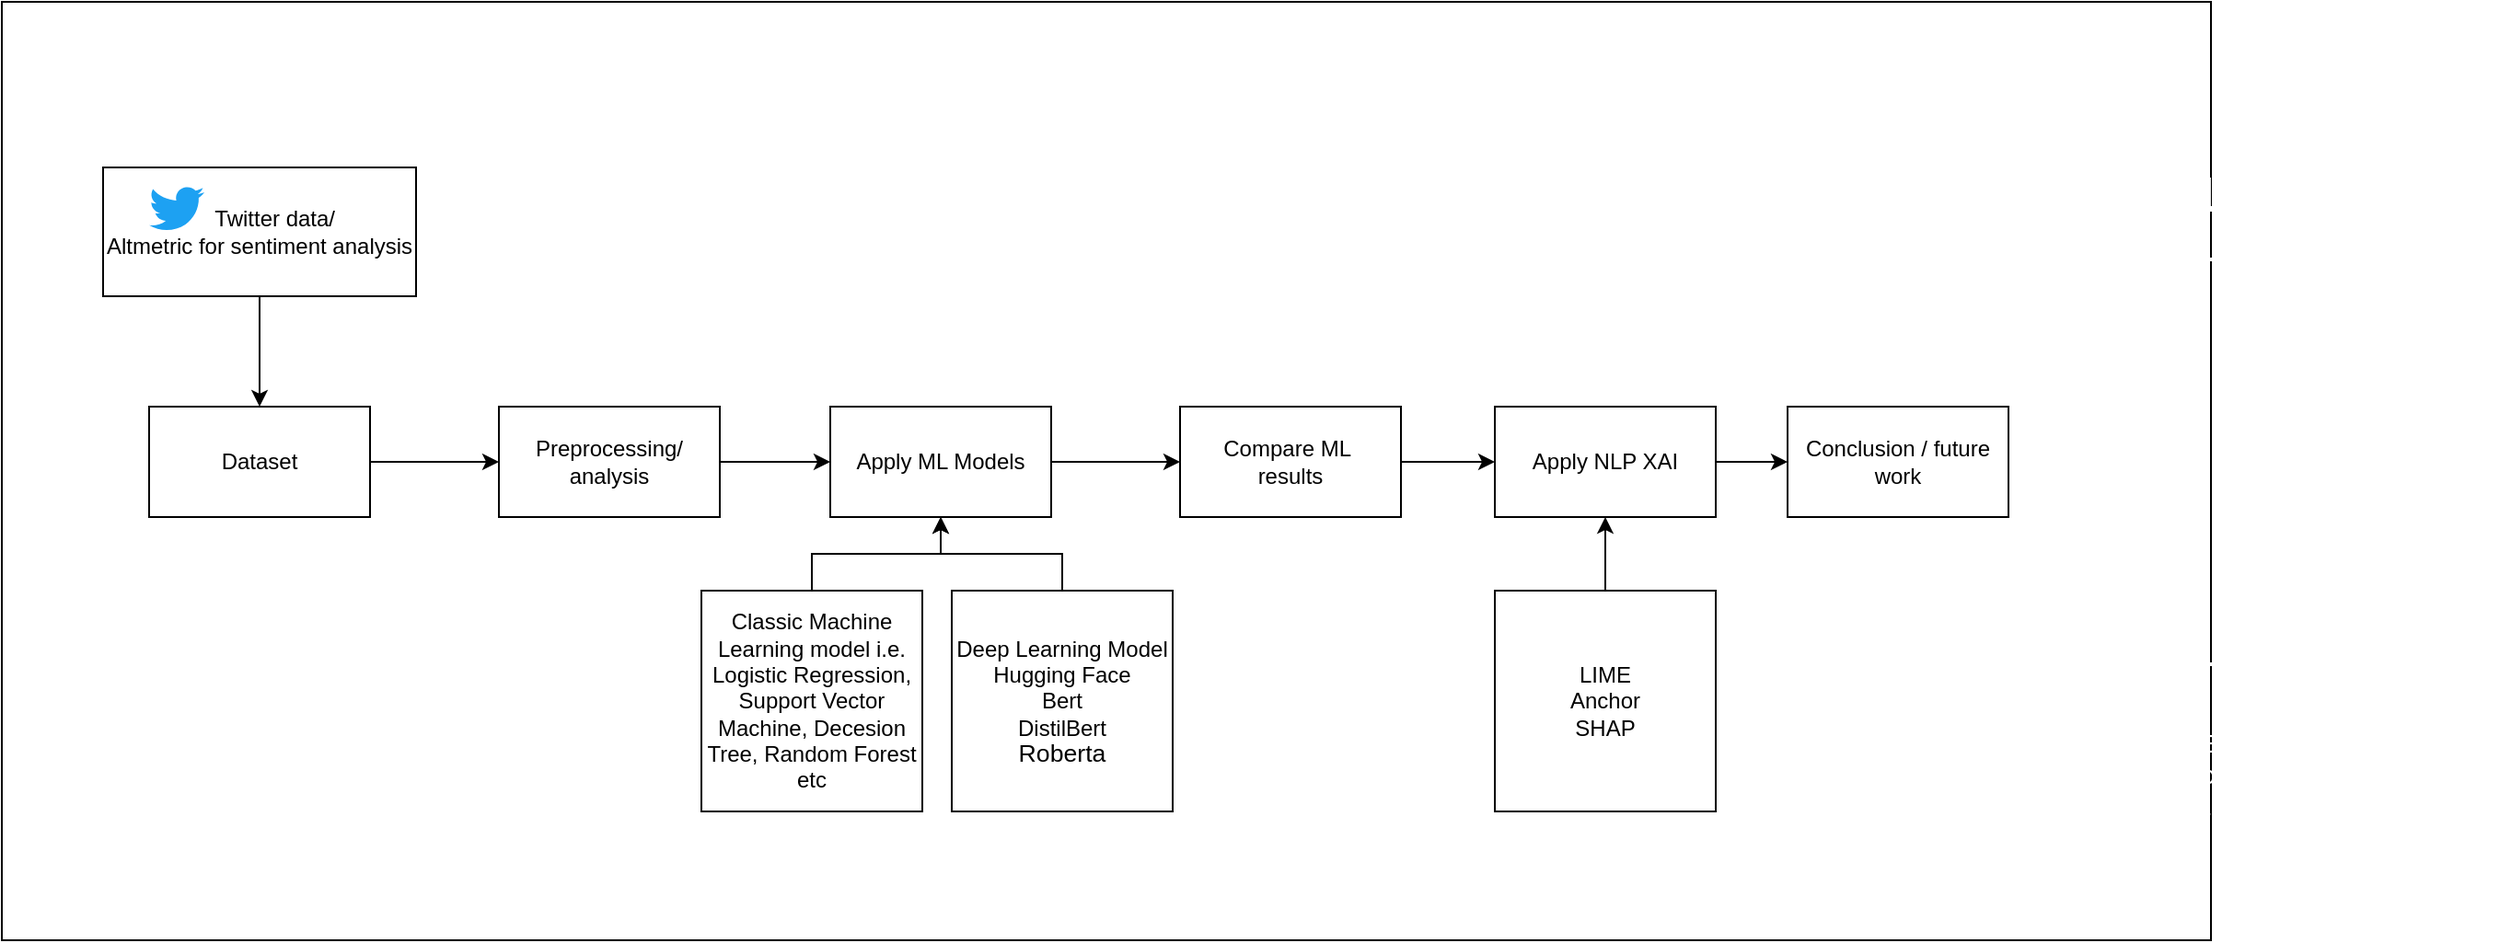 <mxfile version="20.6.0" type="device"><diagram name="Page-1" id="12e1b939-464a-85fe-373e-61e167be1490"><mxGraphModel dx="1422" dy="754" grid="1" gridSize="10" guides="1" tooltips="1" connect="1" arrows="1" fold="1" page="1" pageScale="1.5" pageWidth="1169" pageHeight="826" background="none" math="0" shadow="0"><root><mxCell id="0"/><mxCell id="1" parent="0"/><mxCell id="u27wdyilttWHDybLiHOK-3" value="" style="rounded=0;whiteSpace=wrap;html=1;" vertex="1" parent="1"><mxGeometry x="80" y="350" width="1200" height="510" as="geometry"/></mxCell><mxCell id="60da8b9f42644d3a-3" value="ATTRACT" style="text;html=1;strokeColor=none;fillColor=none;align=center;verticalAlign=middle;whiteSpace=wrap;rounded=0;shadow=0;fontSize=27;fontColor=#FFFFFF;fontStyle=1" parent="1" vertex="1"><mxGeometry x="316" y="425" width="280" height="60" as="geometry"/></mxCell><mxCell id="60da8b9f42644d3a-4" value="Blog&lt;div&gt;Keywords&lt;/div&gt;&lt;div&gt;Social Media&lt;/div&gt;" style="text;html=1;strokeColor=none;fillColor=none;align=center;verticalAlign=middle;whiteSpace=wrap;rounded=0;shadow=0;fontSize=14;fontColor=#FFFFFF;" parent="1" vertex="1"><mxGeometry x="316" y="725" width="280" height="90" as="geometry"/></mxCell><mxCell id="60da8b9f42644d3a-6" value="" style="line;strokeWidth=2;html=1;rounded=0;shadow=0;fontSize=27;align=center;fillColor=none;strokeColor=#FFFFFF;" parent="1" vertex="1"><mxGeometry x="336" y="485" width="240" height="10" as="geometry"/></mxCell><mxCell id="60da8b9f42644d3a-7" value="" style="line;strokeWidth=2;html=1;rounded=0;shadow=0;fontSize=27;align=center;fillColor=none;strokeColor=#FFFFFF;" parent="1" vertex="1"><mxGeometry x="336" y="705" width="240" height="10" as="geometry"/></mxCell><mxCell id="60da8b9f42644d3a-18" value="CONVERT" style="text;html=1;strokeColor=none;fillColor=none;align=center;verticalAlign=middle;whiteSpace=wrap;rounded=0;shadow=0;fontSize=27;fontColor=#FFFFFF;fontStyle=1" parent="1" vertex="1"><mxGeometry x="596" y="425" width="280" height="60" as="geometry"/></mxCell><mxCell id="60da8b9f42644d3a-19" value="LIME" style="text;html=1;strokeColor=none;fillColor=none;align=center;verticalAlign=middle;whiteSpace=wrap;rounded=0;shadow=0;fontSize=14;fontColor=#FFFFFF;" parent="1" vertex="1"><mxGeometry x="720" y="660" width="120" height="90" as="geometry"/></mxCell><mxCell id="60da8b9f42644d3a-20" value="" style="line;strokeWidth=2;html=1;rounded=0;shadow=0;fontSize=27;align=center;fillColor=none;strokeColor=#FFFFFF;" parent="1" vertex="1"><mxGeometry x="616" y="485" width="240" height="10" as="geometry"/></mxCell><mxCell id="60da8b9f42644d3a-21" value="" style="line;strokeWidth=2;html=1;rounded=0;shadow=0;fontSize=27;align=center;fillColor=none;strokeColor=#FFFFFF;" parent="1" vertex="1"><mxGeometry x="616" y="705" width="240" height="10" as="geometry"/></mxCell><mxCell id="60da8b9f42644d3a-25" value="CLOSE" style="text;html=1;strokeColor=none;fillColor=none;align=center;verticalAlign=middle;whiteSpace=wrap;rounded=0;shadow=0;fontSize=27;fontColor=#FFFFFF;fontStyle=1" parent="1" vertex="1"><mxGeometry x="876" y="425" width="280" height="60" as="geometry"/></mxCell><mxCell id="60da8b9f42644d3a-26" value="Email&lt;div&gt;Signals&lt;/div&gt;&lt;div&gt;Workflows&lt;/div&gt;" style="text;html=1;strokeColor=none;fillColor=none;align=center;verticalAlign=middle;whiteSpace=wrap;rounded=0;shadow=0;fontSize=14;fontColor=#FFFFFF;" parent="1" vertex="1"><mxGeometry x="876" y="725" width="280" height="90" as="geometry"/></mxCell><mxCell id="60da8b9f42644d3a-27" value="" style="line;strokeWidth=2;html=1;rounded=0;shadow=0;fontSize=27;align=center;fillColor=none;strokeColor=#FFFFFF;" parent="1" vertex="1"><mxGeometry x="896" y="485" width="240" height="10" as="geometry"/></mxCell><mxCell id="60da8b9f42644d3a-28" value="" style="line;strokeWidth=2;html=1;rounded=0;shadow=0;fontSize=27;align=center;fillColor=none;strokeColor=#FFFFFF;" parent="1" vertex="1"><mxGeometry x="896" y="705" width="240" height="10" as="geometry"/></mxCell><mxCell id="60da8b9f42644d3a-32" value="DELIGHT" style="text;html=1;strokeColor=none;fillColor=none;align=center;verticalAlign=middle;whiteSpace=wrap;rounded=0;shadow=0;fontSize=27;fontColor=#FFFFFF;fontStyle=1" parent="1" vertex="1"><mxGeometry x="1156" y="425" width="280" height="60" as="geometry"/></mxCell><mxCell id="60da8b9f42644d3a-33" value="Events&lt;div&gt;Social Inbox&lt;/div&gt;&lt;div&gt;Smart Content&lt;/div&gt;" style="text;html=1;strokeColor=none;fillColor=none;align=center;verticalAlign=middle;whiteSpace=wrap;rounded=0;shadow=0;fontSize=14;fontColor=#FFFFFF;" parent="1" vertex="1"><mxGeometry x="1156" y="725" width="280" height="90" as="geometry"/></mxCell><mxCell id="60da8b9f42644d3a-34" value="" style="line;strokeWidth=2;html=1;rounded=0;shadow=0;fontSize=27;align=center;fillColor=none;strokeColor=#FFFFFF;" parent="1" vertex="1"><mxGeometry x="1176" y="485" width="240" height="10" as="geometry"/></mxCell><mxCell id="60da8b9f42644d3a-35" value="" style="line;strokeWidth=2;html=1;rounded=0;shadow=0;fontSize=27;align=center;fillColor=none;strokeColor=#FFFFFF;" parent="1" vertex="1"><mxGeometry x="1176" y="705" width="240" height="10" as="geometry"/></mxCell><mxCell id="R2GoUxkFExaCp2HPV4_3-5" style="edgeStyle=orthogonalEdgeStyle;rounded=0;orthogonalLoop=1;jettySize=auto;html=1;entryX=0;entryY=0.5;entryDx=0;entryDy=0;" parent="1" source="R2GoUxkFExaCp2HPV4_3-1" target="R2GoUxkFExaCp2HPV4_3-2" edge="1"><mxGeometry relative="1" as="geometry"/></mxCell><mxCell id="R2GoUxkFExaCp2HPV4_3-1" value="Dataset" style="rounded=0;whiteSpace=wrap;html=1;" parent="1" vertex="1"><mxGeometry x="160" y="570" width="120" height="60" as="geometry"/></mxCell><mxCell id="R2GoUxkFExaCp2HPV4_3-6" style="edgeStyle=orthogonalEdgeStyle;rounded=0;orthogonalLoop=1;jettySize=auto;html=1;entryX=0;entryY=0.5;entryDx=0;entryDy=0;" parent="1" source="R2GoUxkFExaCp2HPV4_3-2" target="R2GoUxkFExaCp2HPV4_3-3" edge="1"><mxGeometry relative="1" as="geometry"/></mxCell><mxCell id="R2GoUxkFExaCp2HPV4_3-2" value="Preprocessing/&lt;br&gt;analysis" style="rounded=0;whiteSpace=wrap;html=1;" parent="1" vertex="1"><mxGeometry x="350" y="570" width="120" height="60" as="geometry"/></mxCell><mxCell id="R2GoUxkFExaCp2HPV4_3-7" style="edgeStyle=orthogonalEdgeStyle;rounded=0;orthogonalLoop=1;jettySize=auto;html=1;entryX=0;entryY=0.5;entryDx=0;entryDy=0;" parent="1" source="R2GoUxkFExaCp2HPV4_3-3" target="R2GoUxkFExaCp2HPV4_3-4" edge="1"><mxGeometry relative="1" as="geometry"/></mxCell><mxCell id="R2GoUxkFExaCp2HPV4_3-3" value="Apply ML Models" style="rounded=0;whiteSpace=wrap;html=1;" parent="1" vertex="1"><mxGeometry x="530" y="570" width="120" height="60" as="geometry"/></mxCell><mxCell id="R2GoUxkFExaCp2HPV4_3-9" style="edgeStyle=orthogonalEdgeStyle;rounded=0;orthogonalLoop=1;jettySize=auto;html=1;exitX=1;exitY=0.5;exitDx=0;exitDy=0;entryX=0;entryY=0.5;entryDx=0;entryDy=0;" parent="1" source="R2GoUxkFExaCp2HPV4_3-4" target="R2GoUxkFExaCp2HPV4_3-8" edge="1"><mxGeometry relative="1" as="geometry"/></mxCell><mxCell id="R2GoUxkFExaCp2HPV4_3-4" value="Compare ML&amp;nbsp;&lt;br&gt;results" style="rounded=0;whiteSpace=wrap;html=1;" parent="1" vertex="1"><mxGeometry x="720" y="570" width="120" height="60" as="geometry"/></mxCell><mxCell id="R2GoUxkFExaCp2HPV4_3-23" style="edgeStyle=orthogonalEdgeStyle;rounded=0;orthogonalLoop=1;jettySize=auto;html=1;exitX=1;exitY=0.5;exitDx=0;exitDy=0;entryX=0;entryY=0.5;entryDx=0;entryDy=0;" parent="1" source="R2GoUxkFExaCp2HPV4_3-8" target="R2GoUxkFExaCp2HPV4_3-22" edge="1"><mxGeometry relative="1" as="geometry"/></mxCell><mxCell id="R2GoUxkFExaCp2HPV4_3-8" value="Apply NLP XAI" style="rounded=0;whiteSpace=wrap;html=1;" parent="1" vertex="1"><mxGeometry x="891" y="570" width="120" height="60" as="geometry"/></mxCell><mxCell id="R2GoUxkFExaCp2HPV4_3-25" style="edgeStyle=orthogonalEdgeStyle;rounded=0;orthogonalLoop=1;jettySize=auto;html=1;entryX=0.5;entryY=0;entryDx=0;entryDy=0;" parent="1" source="R2GoUxkFExaCp2HPV4_3-10" target="R2GoUxkFExaCp2HPV4_3-1" edge="1"><mxGeometry relative="1" as="geometry"/></mxCell><mxCell id="R2GoUxkFExaCp2HPV4_3-10" value="&amp;nbsp; &amp;nbsp; &amp;nbsp;Twitter data/&lt;br&gt;Altmetric for sentiment analysis" style="rounded=0;whiteSpace=wrap;html=1;" parent="1" vertex="1"><mxGeometry x="135" y="440" width="170" height="70" as="geometry"/></mxCell><mxCell id="R2GoUxkFExaCp2HPV4_3-12" value="" style="dashed=0;outlineConnect=0;html=1;align=center;labelPosition=center;verticalLabelPosition=bottom;verticalAlign=top;shape=mxgraph.weblogos.twitter;fillColor=#1DA1F2;strokeColor=none" parent="1" vertex="1"><mxGeometry x="160" y="450" width="30" height="25" as="geometry"/></mxCell><mxCell id="R2GoUxkFExaCp2HPV4_3-17" style="edgeStyle=orthogonalEdgeStyle;rounded=0;orthogonalLoop=1;jettySize=auto;html=1;entryX=0.5;entryY=1;entryDx=0;entryDy=0;" parent="1" source="R2GoUxkFExaCp2HPV4_3-13" target="R2GoUxkFExaCp2HPV4_3-3" edge="1"><mxGeometry relative="1" as="geometry"/></mxCell><mxCell id="R2GoUxkFExaCp2HPV4_3-13" value="Classic Machine Learning model i.e. Logistic Regression, Support Vector Machine, Decesion Tree, Random Forest etc" style="whiteSpace=wrap;html=1;aspect=fixed;" parent="1" vertex="1"><mxGeometry x="460" y="670" width="120" height="120" as="geometry"/></mxCell><mxCell id="R2GoUxkFExaCp2HPV4_3-28" style="edgeStyle=orthogonalEdgeStyle;rounded=0;orthogonalLoop=1;jettySize=auto;html=1;" parent="1" source="R2GoUxkFExaCp2HPV4_3-14" target="R2GoUxkFExaCp2HPV4_3-8" edge="1"><mxGeometry relative="1" as="geometry"/></mxCell><mxCell id="R2GoUxkFExaCp2HPV4_3-14" value="LIME&lt;br&gt;Anchor&lt;br&gt;SHAP&lt;br&gt;" style="whiteSpace=wrap;html=1;aspect=fixed;" parent="1" vertex="1"><mxGeometry x="891" y="670" width="120" height="120" as="geometry"/></mxCell><mxCell id="R2GoUxkFExaCp2HPV4_3-21" style="edgeStyle=orthogonalEdgeStyle;rounded=0;orthogonalLoop=1;jettySize=auto;html=1;entryX=0.5;entryY=1;entryDx=0;entryDy=0;" parent="1" source="R2GoUxkFExaCp2HPV4_3-20" target="R2GoUxkFExaCp2HPV4_3-3" edge="1"><mxGeometry relative="1" as="geometry"/></mxCell><mxCell id="R2GoUxkFExaCp2HPV4_3-20" value="Deep Learning Model&lt;br&gt;Hugging Face&lt;br&gt;Bert&lt;br&gt;DistilBert&lt;br&gt;&lt;span style=&quot;font-size:10.0pt;line-height:107%;&lt;br/&gt;font-family:LinBiolinumT;mso-fareast-font-family:Calibri;mso-fareast-theme-font:&lt;br/&gt;minor-latin;mso-bidi-font-family:LinBiolinumT;mso-ansi-language:EN-US;&lt;br/&gt;mso-fareast-language:EN-US;mso-bidi-language:AR-SA&quot;&gt;Roberta&lt;/span&gt;" style="whiteSpace=wrap;html=1;aspect=fixed;" parent="1" vertex="1"><mxGeometry x="596" y="670" width="120" height="120" as="geometry"/></mxCell><mxCell id="R2GoUxkFExaCp2HPV4_3-22" value="Conclusion / future work" style="rounded=0;whiteSpace=wrap;html=1;" parent="1" vertex="1"><mxGeometry x="1050" y="570" width="120" height="60" as="geometry"/></mxCell></root></mxGraphModel></diagram></mxfile>
